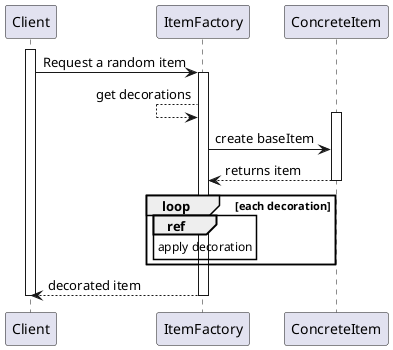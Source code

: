 @startuml Sequence diagram

activate Client 
Client -> ItemFactory : Request a random item 


activate ItemFactory

ItemFactory <-- ItemFactory : get decorations

activate ConcreteItem

ItemFactory -> ConcreteItem : create baseItem 
ItemFactory <-- ConcreteItem : returns item 

deactivate ConcreteItem

loop each decoration 
    ref over ItemFactory : apply decoration
end

ItemFactory --> Client : decorated item 
deactivate ItemFactory

deactivate Client 

@enduml
